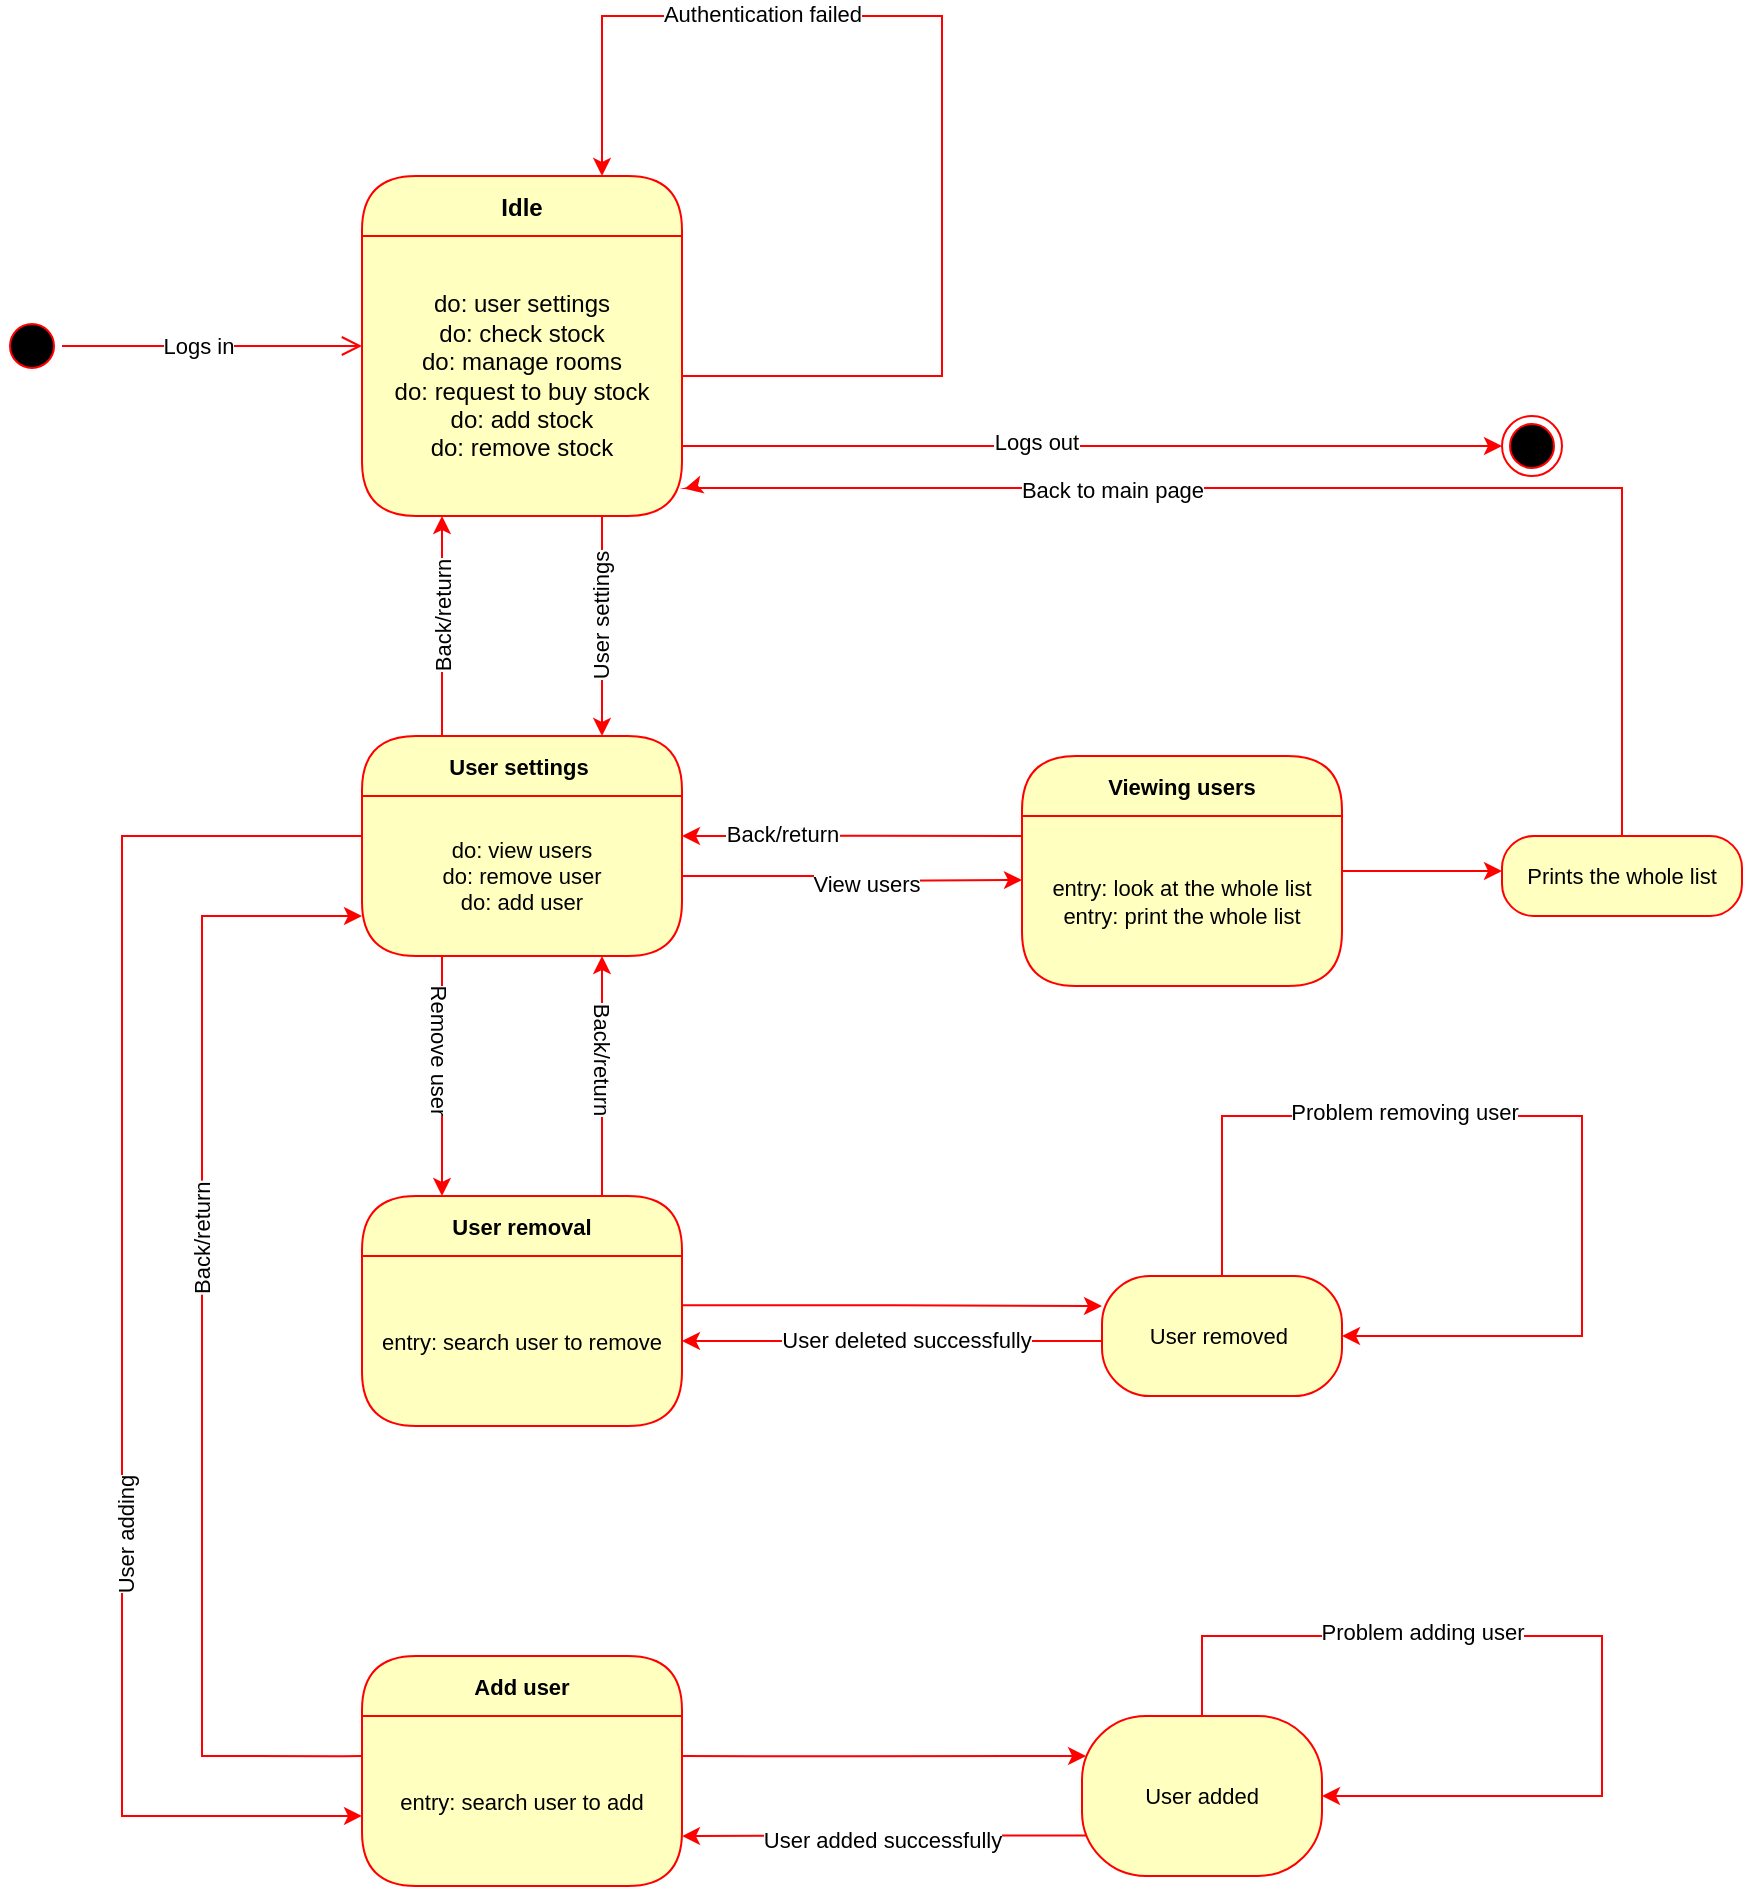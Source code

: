 <mxfile version="20.8.10" type="github">
  <diagram name="Page-1" id="BpgqNkmuJZm_dqKt8SP2">
    <mxGraphModel dx="1050" dy="1685" grid="1" gridSize="10" guides="1" tooltips="1" connect="1" arrows="1" fold="0" page="1" pageScale="1" pageWidth="850" pageHeight="1100" math="0" shadow="0">
      <root>
        <mxCell id="0" />
        <mxCell id="1" parent="0" />
        <mxCell id="Jtu4Si_-9lb6fWam_Yyo-1" value="" style="ellipse;html=1;shape=startState;fillColor=#000000;strokeColor=#ff0000;" parent="1" vertex="1">
          <mxGeometry x="60" y="140" width="30" height="30" as="geometry" />
        </mxCell>
        <mxCell id="Jtu4Si_-9lb6fWam_Yyo-2" value="" style="edgeStyle=orthogonalEdgeStyle;html=1;verticalAlign=bottom;endArrow=open;endSize=8;strokeColor=#ff0000;rounded=0;" parent="1" source="Jtu4Si_-9lb6fWam_Yyo-1" edge="1">
          <mxGeometry relative="1" as="geometry">
            <mxPoint x="240" y="155" as="targetPoint" />
          </mxGeometry>
        </mxCell>
        <mxCell id="Jtu4Si_-9lb6fWam_Yyo-3" value="Logs in" style="edgeLabel;html=1;align=center;verticalAlign=middle;resizable=0;points=[];" parent="Jtu4Si_-9lb6fWam_Yyo-2" vertex="1" connectable="0">
          <mxGeometry x="-0.102" y="-2" relative="1" as="geometry">
            <mxPoint y="-2" as="offset" />
          </mxGeometry>
        </mxCell>
        <mxCell id="Jtu4Si_-9lb6fWam_Yyo-17" value="Idle" style="swimlane;fontStyle=1;align=center;verticalAlign=middle;childLayout=stackLayout;horizontal=1;startSize=30;horizontalStack=0;resizeParent=0;resizeLast=1;container=0;fontColor=#000000;collapsible=0;rounded=1;arcSize=30;strokeColor=#ff0000;fillColor=#ffffc0;swimlaneFillColor=#ffffc0;dropTarget=0;" parent="1" vertex="1">
          <mxGeometry x="240" y="70" width="160" height="170" as="geometry" />
        </mxCell>
        <mxCell id="Jtu4Si_-9lb6fWam_Yyo-18" value="do: user settings&lt;br&gt;do: check stock&lt;br&gt;do: manage rooms&lt;br&gt;do: request to buy stock&lt;br&gt;do: add stock&lt;br&gt;do: remove stock" style="text;html=1;strokeColor=none;fillColor=none;align=center;verticalAlign=middle;spacingLeft=4;spacingRight=4;whiteSpace=wrap;overflow=hidden;rotatable=0;fontColor=#000000;" parent="Jtu4Si_-9lb6fWam_Yyo-17" vertex="1">
          <mxGeometry y="30" width="160" height="140" as="geometry" />
        </mxCell>
        <mxCell id="Jtu4Si_-9lb6fWam_Yyo-51" style="edgeStyle=orthogonalEdgeStyle;shape=connector;rounded=0;orthogonalLoop=1;jettySize=auto;html=1;exitX=1;exitY=0.5;exitDx=0;exitDy=0;labelBackgroundColor=default;strokeColor=#ff0000;strokeWidth=1;fontFamily=Helvetica;fontSize=11;fontColor=default;endArrow=classic;entryX=0.75;entryY=0;entryDx=0;entryDy=0;" parent="Jtu4Si_-9lb6fWam_Yyo-17" source="Jtu4Si_-9lb6fWam_Yyo-18" target="Jtu4Si_-9lb6fWam_Yyo-17" edge="1">
          <mxGeometry relative="1" as="geometry">
            <mxPoint x="400" y="99.818" as="targetPoint" />
            <Array as="points">
              <mxPoint x="290" y="100" />
              <mxPoint x="290" y="-80" />
              <mxPoint x="120" y="-80" />
            </Array>
          </mxGeometry>
        </mxCell>
        <mxCell id="Jtu4Si_-9lb6fWam_Yyo-52" value="Authentication failed" style="edgeLabel;html=1;align=center;verticalAlign=middle;resizable=0;points=[];fontSize=11;fontFamily=Helvetica;fontColor=default;" parent="Jtu4Si_-9lb6fWam_Yyo-51" vertex="1" connectable="0">
          <mxGeometry x="0.464" y="-1" relative="1" as="geometry">
            <mxPoint x="10" as="offset" />
          </mxGeometry>
        </mxCell>
        <mxCell id="Jtu4Si_-9lb6fWam_Yyo-24" value="User settings " style="swimlane;fontStyle=1;align=center;verticalAlign=middle;childLayout=stackLayout;horizontal=1;startSize=30;horizontalStack=0;resizeParent=0;resizeLast=1;container=0;fontColor=#000000;collapsible=0;rounded=1;arcSize=30;strokeColor=#ff0000;fillColor=#ffffc0;swimlaneFillColor=#ffffc0;dropTarget=0;fontFamily=Helvetica;fontSize=11;" parent="1" vertex="1">
          <mxGeometry x="240" y="350" width="160" height="110" as="geometry" />
        </mxCell>
        <mxCell id="Jtu4Si_-9lb6fWam_Yyo-25" value="do: view users&lt;br&gt;do: remove user&lt;br&gt;do: add user" style="text;html=1;strokeColor=none;fillColor=none;align=center;verticalAlign=middle;spacingLeft=4;spacingRight=4;whiteSpace=wrap;overflow=hidden;rotatable=0;fontColor=default;fontSize=11;fontFamily=Helvetica;" parent="Jtu4Si_-9lb6fWam_Yyo-24" vertex="1">
          <mxGeometry y="30" width="160" height="80" as="geometry" />
        </mxCell>
        <mxCell id="Jtu4Si_-9lb6fWam_Yyo-29" style="edgeStyle=orthogonalEdgeStyle;shape=connector;rounded=0;orthogonalLoop=1;jettySize=auto;html=1;exitX=0.25;exitY=0;exitDx=0;exitDy=0;entryX=0.25;entryY=1;entryDx=0;entryDy=0;labelBackgroundColor=default;strokeColor=#ff0000;strokeWidth=1;fontFamily=Helvetica;fontSize=11;fontColor=default;endArrow=classic;" parent="1" source="Jtu4Si_-9lb6fWam_Yyo-24" target="Jtu4Si_-9lb6fWam_Yyo-18" edge="1">
          <mxGeometry relative="1" as="geometry" />
        </mxCell>
        <mxCell id="Jtu4Si_-9lb6fWam_Yyo-30" value="Back/return" style="edgeLabel;html=1;align=center;verticalAlign=middle;resizable=0;points=[];fontSize=11;fontFamily=Helvetica;fontColor=default;rotation=-90;" parent="Jtu4Si_-9lb6fWam_Yyo-29" vertex="1" connectable="0">
          <mxGeometry x="0.204" y="-4" relative="1" as="geometry">
            <mxPoint x="-4" y="6" as="offset" />
          </mxGeometry>
        </mxCell>
        <mxCell id="Jtu4Si_-9lb6fWam_Yyo-32" style="edgeStyle=orthogonalEdgeStyle;shape=connector;rounded=0;orthogonalLoop=1;jettySize=auto;html=1;exitX=0.75;exitY=1;exitDx=0;exitDy=0;entryX=0.75;entryY=0;entryDx=0;entryDy=0;labelBackgroundColor=default;strokeColor=#ff0000;strokeWidth=1;fontFamily=Helvetica;fontSize=11;fontColor=default;endArrow=classic;" parent="1" source="Jtu4Si_-9lb6fWam_Yyo-18" target="Jtu4Si_-9lb6fWam_Yyo-24" edge="1">
          <mxGeometry relative="1" as="geometry" />
        </mxCell>
        <mxCell id="Jtu4Si_-9lb6fWam_Yyo-33" value="User settings" style="edgeLabel;html=1;align=center;verticalAlign=middle;resizable=0;points=[];fontSize=11;fontFamily=Helvetica;fontColor=default;rotation=-90;" parent="Jtu4Si_-9lb6fWam_Yyo-32" vertex="1" connectable="0">
          <mxGeometry x="-0.165" y="-1" relative="1" as="geometry">
            <mxPoint y="4" as="offset" />
          </mxGeometry>
        </mxCell>
        <mxCell id="Jtu4Si_-9lb6fWam_Yyo-34" style="edgeStyle=orthogonalEdgeStyle;shape=connector;rounded=0;orthogonalLoop=1;jettySize=auto;html=1;labelBackgroundColor=default;strokeColor=#ff0000;strokeWidth=1;fontFamily=Helvetica;fontSize=11;fontColor=default;endArrow=classic;" parent="1" source="Jtu4Si_-9lb6fWam_Yyo-25" edge="1">
          <mxGeometry relative="1" as="geometry">
            <mxPoint x="570" y="422" as="targetPoint" />
          </mxGeometry>
        </mxCell>
        <mxCell id="Jtu4Si_-9lb6fWam_Yyo-45" value="View users" style="edgeLabel;html=1;align=center;verticalAlign=middle;resizable=0;points=[];fontSize=11;fontFamily=Helvetica;fontColor=default;" parent="Jtu4Si_-9lb6fWam_Yyo-34" vertex="1" connectable="0">
          <mxGeometry x="0.097" y="-1" relative="1" as="geometry">
            <mxPoint as="offset" />
          </mxGeometry>
        </mxCell>
        <mxCell id="Jtu4Si_-9lb6fWam_Yyo-67" style="edgeStyle=orthogonalEdgeStyle;shape=connector;rounded=0;orthogonalLoop=1;jettySize=auto;html=1;labelBackgroundColor=default;strokeColor=#ff0000;strokeWidth=1;fontFamily=Helvetica;fontSize=11;fontColor=default;endArrow=classic;" parent="1" source="Jtu4Si_-9lb6fWam_Yyo-35" edge="1">
          <mxGeometry relative="1" as="geometry">
            <mxPoint x="810" y="417.5" as="targetPoint" />
          </mxGeometry>
        </mxCell>
        <mxCell id="Jtu4Si_-9lb6fWam_Yyo-35" value="Viewing users" style="swimlane;fontStyle=1;align=center;verticalAlign=middle;childLayout=stackLayout;horizontal=1;startSize=30;horizontalStack=0;resizeParent=0;resizeLast=1;container=0;fontColor=#000000;collapsible=0;rounded=1;arcSize=30;strokeColor=#ff0000;fillColor=#ffffc0;swimlaneFillColor=#ffffc0;dropTarget=0;fontFamily=Helvetica;fontSize=11;" parent="1" vertex="1">
          <mxGeometry x="570" y="360" width="160" height="115" as="geometry" />
        </mxCell>
        <mxCell id="Jtu4Si_-9lb6fWam_Yyo-36" value="entry: look at the whole list&lt;br&gt;entry: print the whole list" style="text;html=1;strokeColor=none;fillColor=none;align=center;verticalAlign=middle;spacingLeft=4;spacingRight=4;whiteSpace=wrap;overflow=hidden;rotatable=0;fontColor=default;fontSize=11;fontFamily=Helvetica;" parent="Jtu4Si_-9lb6fWam_Yyo-35" vertex="1">
          <mxGeometry y="30" width="160" height="85" as="geometry" />
        </mxCell>
        <mxCell id="Jtu4Si_-9lb6fWam_Yyo-43" style="edgeStyle=orthogonalEdgeStyle;shape=connector;rounded=0;orthogonalLoop=1;jettySize=auto;html=1;exitX=0;exitY=0.117;exitDx=0;exitDy=0;entryX=1;entryY=0.25;entryDx=0;entryDy=0;labelBackgroundColor=default;strokeColor=#ff0000;strokeWidth=1;fontFamily=Helvetica;fontSize=11;fontColor=default;endArrow=classic;exitPerimeter=0;" parent="1" source="Jtu4Si_-9lb6fWam_Yyo-36" target="Jtu4Si_-9lb6fWam_Yyo-25" edge="1">
          <mxGeometry relative="1" as="geometry">
            <mxPoint x="510" y="390" as="sourcePoint" />
            <mxPoint x="510" y="280" as="targetPoint" />
          </mxGeometry>
        </mxCell>
        <mxCell id="Jtu4Si_-9lb6fWam_Yyo-44" value="Back/return" style="edgeLabel;html=1;align=center;verticalAlign=middle;resizable=0;points=[];fontSize=11;fontFamily=Helvetica;fontColor=default;rotation=0;" parent="Jtu4Si_-9lb6fWam_Yyo-43" vertex="1" connectable="0">
          <mxGeometry x="0.204" y="-4" relative="1" as="geometry">
            <mxPoint x="-18" y="3" as="offset" />
          </mxGeometry>
        </mxCell>
        <mxCell id="Jtu4Si_-9lb6fWam_Yyo-56" value="User removal" style="swimlane;fontStyle=1;align=center;verticalAlign=middle;childLayout=stackLayout;horizontal=1;startSize=30;horizontalStack=0;resizeParent=0;resizeLast=1;container=0;fontColor=#000000;collapsible=0;rounded=1;arcSize=30;strokeColor=#ff0000;fillColor=#ffffc0;swimlaneFillColor=#ffffc0;dropTarget=0;fontFamily=Helvetica;fontSize=11;" parent="1" vertex="1">
          <mxGeometry x="240" y="580" width="160" height="115" as="geometry" />
        </mxCell>
        <mxCell id="Jtu4Si_-9lb6fWam_Yyo-57" value="entry: search user to remove" style="text;html=1;strokeColor=none;fillColor=none;align=center;verticalAlign=middle;spacingLeft=4;spacingRight=4;whiteSpace=wrap;overflow=hidden;rotatable=0;fontColor=default;fontSize=11;fontFamily=Helvetica;" parent="Jtu4Si_-9lb6fWam_Yyo-56" vertex="1">
          <mxGeometry y="30" width="160" height="85" as="geometry" />
        </mxCell>
        <mxCell id="Jtu4Si_-9lb6fWam_Yyo-58" style="edgeStyle=orthogonalEdgeStyle;shape=connector;rounded=0;orthogonalLoop=1;jettySize=auto;html=1;exitX=0.75;exitY=0;exitDx=0;exitDy=0;entryX=0.75;entryY=1;entryDx=0;entryDy=0;labelBackgroundColor=default;strokeColor=#ff0000;strokeWidth=1;fontFamily=Helvetica;fontSize=11;fontColor=default;endArrow=classic;" parent="1" source="Jtu4Si_-9lb6fWam_Yyo-56" target="Jtu4Si_-9lb6fWam_Yyo-25" edge="1">
          <mxGeometry relative="1" as="geometry">
            <mxPoint x="400" y="520.055" as="sourcePoint" />
            <mxPoint x="230.48" y="520" as="targetPoint" />
          </mxGeometry>
        </mxCell>
        <mxCell id="Jtu4Si_-9lb6fWam_Yyo-59" value="Back/return" style="edgeLabel;html=1;align=center;verticalAlign=middle;resizable=0;points=[];fontSize=11;fontFamily=Helvetica;fontColor=default;rotation=90;" parent="Jtu4Si_-9lb6fWam_Yyo-58" vertex="1" connectable="0">
          <mxGeometry x="0.204" y="-4" relative="1" as="geometry">
            <mxPoint x="-4" y="3" as="offset" />
          </mxGeometry>
        </mxCell>
        <mxCell id="Jtu4Si_-9lb6fWam_Yyo-60" style="edgeStyle=orthogonalEdgeStyle;shape=connector;rounded=0;orthogonalLoop=1;jettySize=auto;html=1;exitX=0.25;exitY=1;exitDx=0;exitDy=0;entryX=0.25;entryY=0;entryDx=0;entryDy=0;labelBackgroundColor=default;strokeColor=#ff0000;strokeWidth=1;fontFamily=Helvetica;fontSize=11;fontColor=default;endArrow=classic;" parent="1" source="Jtu4Si_-9lb6fWam_Yyo-25" target="Jtu4Si_-9lb6fWam_Yyo-56" edge="1">
          <mxGeometry relative="1" as="geometry" />
        </mxCell>
        <mxCell id="Jtu4Si_-9lb6fWam_Yyo-61" value="Remove user" style="edgeLabel;html=1;align=center;verticalAlign=middle;resizable=0;points=[];fontSize=11;fontFamily=Helvetica;fontColor=default;rotation=90;" parent="Jtu4Si_-9lb6fWam_Yyo-60" vertex="1" connectable="0">
          <mxGeometry x="-0.221" y="-1" relative="1" as="geometry">
            <mxPoint as="offset" />
          </mxGeometry>
        </mxCell>
        <mxCell id="Jtu4Si_-9lb6fWam_Yyo-64" style="edgeStyle=orthogonalEdgeStyle;shape=connector;rounded=0;orthogonalLoop=1;jettySize=auto;html=1;exitX=1;exitY=0.75;exitDx=0;exitDy=0;labelBackgroundColor=default;strokeColor=#ff0000;strokeWidth=1;fontFamily=Helvetica;fontSize=11;fontColor=default;endArrow=classic;" parent="1" source="Jtu4Si_-9lb6fWam_Yyo-18" edge="1">
          <mxGeometry relative="1" as="geometry">
            <mxPoint x="810" y="205" as="targetPoint" />
          </mxGeometry>
        </mxCell>
        <mxCell id="Jtu4Si_-9lb6fWam_Yyo-66" value="Logs out" style="edgeLabel;html=1;align=center;verticalAlign=middle;resizable=0;points=[];fontSize=11;fontFamily=Helvetica;fontColor=default;" parent="Jtu4Si_-9lb6fWam_Yyo-64" vertex="1" connectable="0">
          <mxGeometry x="-0.14" y="2" relative="1" as="geometry">
            <mxPoint as="offset" />
          </mxGeometry>
        </mxCell>
        <mxCell id="Jtu4Si_-9lb6fWam_Yyo-65" value="" style="ellipse;html=1;shape=endState;fillColor=#000000;strokeColor=#ff0000;fontFamily=Helvetica;fontSize=11;fontColor=default;" parent="1" vertex="1">
          <mxGeometry x="810" y="190" width="30" height="30" as="geometry" />
        </mxCell>
        <mxCell id="Jtu4Si_-9lb6fWam_Yyo-70" style="edgeStyle=orthogonalEdgeStyle;shape=connector;rounded=0;orthogonalLoop=1;jettySize=auto;html=1;labelBackgroundColor=default;strokeColor=#ff0000;strokeWidth=1;fontFamily=Helvetica;fontSize=11;fontColor=default;endArrow=classic;entryX=1.008;entryY=0.903;entryDx=0;entryDy=0;entryPerimeter=0;" parent="1" source="Jtu4Si_-9lb6fWam_Yyo-68" target="Jtu4Si_-9lb6fWam_Yyo-18" edge="1">
          <mxGeometry relative="1" as="geometry">
            <Array as="points">
              <mxPoint x="870" y="226" />
              <mxPoint x="403" y="226" />
            </Array>
          </mxGeometry>
        </mxCell>
        <mxCell id="Jtu4Si_-9lb6fWam_Yyo-71" value="Back to main page" style="edgeLabel;html=1;align=center;verticalAlign=middle;resizable=0;points=[];fontSize=11;fontFamily=Helvetica;fontColor=default;" parent="Jtu4Si_-9lb6fWam_Yyo-70" vertex="1" connectable="0">
          <mxGeometry x="0.336" y="1" relative="1" as="geometry">
            <mxPoint as="offset" />
          </mxGeometry>
        </mxCell>
        <mxCell id="Jtu4Si_-9lb6fWam_Yyo-68" value="Prints the whole list" style="rounded=1;whiteSpace=wrap;html=1;arcSize=40;fontColor=#000000;fillColor=#ffffc0;strokeColor=#ff0000;fontFamily=Helvetica;fontSize=11;" parent="1" vertex="1">
          <mxGeometry x="810" y="400" width="120" height="40" as="geometry" />
        </mxCell>
        <mxCell id="Jtu4Si_-9lb6fWam_Yyo-73" style="edgeStyle=orthogonalEdgeStyle;shape=connector;rounded=0;orthogonalLoop=1;jettySize=auto;html=1;exitX=0.999;exitY=0.289;exitDx=0;exitDy=0;labelBackgroundColor=default;strokeColor=#ff0000;strokeWidth=1;fontFamily=Helvetica;fontSize=11;fontColor=default;endArrow=classic;entryX=0;entryY=0.25;entryDx=0;entryDy=0;exitPerimeter=0;" parent="1" source="Jtu4Si_-9lb6fWam_Yyo-57" target="Jtu4Si_-9lb6fWam_Yyo-77" edge="1">
          <mxGeometry relative="1" as="geometry">
            <mxPoint x="610.0" y="631.061" as="targetPoint" />
          </mxGeometry>
        </mxCell>
        <mxCell id="Jtu4Si_-9lb6fWam_Yyo-80" style="edgeStyle=orthogonalEdgeStyle;shape=connector;rounded=0;orthogonalLoop=1;jettySize=auto;html=1;labelBackgroundColor=default;strokeColor=#ff0000;strokeWidth=1;fontFamily=Helvetica;fontSize=11;fontColor=default;endArrow=classic;entryX=1;entryY=0.5;entryDx=0;entryDy=0;" parent="1" source="Jtu4Si_-9lb6fWam_Yyo-77" target="Jtu4Si_-9lb6fWam_Yyo-77" edge="1">
          <mxGeometry relative="1" as="geometry">
            <mxPoint x="740" y="540" as="targetPoint" />
            <Array as="points">
              <mxPoint x="670" y="540" />
              <mxPoint x="850" y="540" />
              <mxPoint x="850" y="650" />
            </Array>
          </mxGeometry>
        </mxCell>
        <mxCell id="Jtu4Si_-9lb6fWam_Yyo-84" value="&lt;br&gt;&lt;br&gt;" style="edgeLabel;html=1;align=center;verticalAlign=middle;resizable=0;points=[];fontSize=11;fontFamily=Helvetica;fontColor=default;" parent="Jtu4Si_-9lb6fWam_Yyo-80" vertex="1" connectable="0">
          <mxGeometry x="-0.379" y="2" relative="1" as="geometry">
            <mxPoint as="offset" />
          </mxGeometry>
        </mxCell>
        <mxCell id="Jtu4Si_-9lb6fWam_Yyo-97" value="Problem removing user" style="edgeLabel;html=1;align=center;verticalAlign=middle;resizable=0;points=[];fontSize=11;fontFamily=Helvetica;fontColor=default;" parent="Jtu4Si_-9lb6fWam_Yyo-80" vertex="1" connectable="0">
          <mxGeometry x="-0.251" y="2" relative="1" as="geometry">
            <mxPoint x="-13" as="offset" />
          </mxGeometry>
        </mxCell>
        <mxCell id="Jtu4Si_-9lb6fWam_Yyo-77" value="User removed&amp;nbsp;" style="rounded=1;whiteSpace=wrap;html=1;arcSize=40;fontColor=#000000;fillColor=#ffffc0;strokeColor=#ff0000;fontFamily=Helvetica;fontSize=11;" parent="1" vertex="1">
          <mxGeometry x="610" y="620" width="120" height="60" as="geometry" />
        </mxCell>
        <mxCell id="Jtu4Si_-9lb6fWam_Yyo-79" style="edgeStyle=orthogonalEdgeStyle;shape=connector;rounded=0;orthogonalLoop=1;jettySize=auto;html=1;exitX=0.002;exitY=0.541;exitDx=0;exitDy=0;entryX=1;entryY=0.5;entryDx=0;entryDy=0;labelBackgroundColor=default;strokeColor=#ff0000;strokeWidth=1;fontFamily=Helvetica;fontSize=11;fontColor=default;endArrow=classic;exitPerimeter=0;" parent="1" source="Jtu4Si_-9lb6fWam_Yyo-77" target="Jtu4Si_-9lb6fWam_Yyo-57" edge="1">
          <mxGeometry relative="1" as="geometry" />
        </mxCell>
        <mxCell id="Jtu4Si_-9lb6fWam_Yyo-83" value="User deleted successfully" style="edgeLabel;html=1;align=center;verticalAlign=middle;resizable=0;points=[];fontSize=11;fontFamily=Helvetica;fontColor=default;" parent="Jtu4Si_-9lb6fWam_Yyo-79" vertex="1" connectable="0">
          <mxGeometry x="-0.063" y="-1" relative="1" as="geometry">
            <mxPoint as="offset" />
          </mxGeometry>
        </mxCell>
        <mxCell id="Jtu4Si_-9lb6fWam_Yyo-86" style="edgeStyle=orthogonalEdgeStyle;shape=connector;rounded=0;orthogonalLoop=1;jettySize=auto;html=1;exitX=0;exitY=0.25;exitDx=0;exitDy=0;labelBackgroundColor=default;strokeColor=#ff0000;strokeWidth=1;fontFamily=Helvetica;fontSize=11;fontColor=default;endArrow=classic;entryX=0;entryY=0.588;entryDx=0;entryDy=0;entryPerimeter=0;" parent="1" source="Jtu4Si_-9lb6fWam_Yyo-25" target="Jtu4Si_-9lb6fWam_Yyo-88" edge="1">
          <mxGeometry relative="1" as="geometry">
            <mxPoint x="190" y="890" as="targetPoint" />
            <Array as="points">
              <mxPoint x="120" y="400" />
              <mxPoint x="120" y="890" />
            </Array>
          </mxGeometry>
        </mxCell>
        <mxCell id="AiHAVAKrmskd6c4UxiJu-2" value="User adding" style="edgeLabel;html=1;align=center;verticalAlign=middle;resizable=0;points=[];fontSize=11;fontFamily=Helvetica;fontColor=default;rotation=-90;" parent="Jtu4Si_-9lb6fWam_Yyo-86" vertex="1" connectable="0">
          <mxGeometry x="-0.119" y="2" relative="1" as="geometry">
            <mxPoint y="148" as="offset" />
          </mxGeometry>
        </mxCell>
        <mxCell id="Jtu4Si_-9lb6fWam_Yyo-87" value="Add user" style="swimlane;fontStyle=1;align=center;verticalAlign=middle;childLayout=stackLayout;horizontal=1;startSize=30;horizontalStack=0;resizeParent=0;resizeLast=1;container=0;fontColor=#000000;collapsible=0;rounded=1;arcSize=30;strokeColor=#ff0000;fillColor=#ffffc0;swimlaneFillColor=#ffffc0;dropTarget=0;fontFamily=Helvetica;fontSize=11;" parent="1" vertex="1">
          <mxGeometry x="240" y="810" width="160" height="115" as="geometry" />
        </mxCell>
        <mxCell id="Jtu4Si_-9lb6fWam_Yyo-88" value="entry: search user to add" style="text;html=1;strokeColor=none;fillColor=none;align=center;verticalAlign=middle;spacingLeft=4;spacingRight=4;whiteSpace=wrap;overflow=hidden;rotatable=0;fontColor=default;fontSize=11;fontFamily=Helvetica;" parent="Jtu4Si_-9lb6fWam_Yyo-87" vertex="1">
          <mxGeometry y="30" width="160" height="85" as="geometry" />
        </mxCell>
        <mxCell id="Jtu4Si_-9lb6fWam_Yyo-89" style="edgeStyle=orthogonalEdgeStyle;shape=connector;rounded=0;orthogonalLoop=1;jettySize=auto;html=1;exitX=1;exitY=0.236;exitDx=0;exitDy=0;labelBackgroundColor=default;strokeColor=#ff0000;strokeWidth=1;fontFamily=Helvetica;fontSize=11;fontColor=default;endArrow=classic;exitPerimeter=0;entryX=0.017;entryY=0.25;entryDx=0;entryDy=0;entryPerimeter=0;" parent="1" source="Jtu4Si_-9lb6fWam_Yyo-88" target="Jtu4Si_-9lb6fWam_Yyo-93" edge="1">
          <mxGeometry relative="1" as="geometry">
            <mxPoint x="600" y="860" as="targetPoint" />
            <Array as="points">
              <mxPoint x="480" y="860" />
            </Array>
          </mxGeometry>
        </mxCell>
        <mxCell id="Jtu4Si_-9lb6fWam_Yyo-90" style="edgeStyle=orthogonalEdgeStyle;shape=connector;rounded=0;orthogonalLoop=1;jettySize=auto;html=1;labelBackgroundColor=default;strokeColor=#ff0000;strokeWidth=1;fontFamily=Helvetica;fontSize=11;fontColor=default;endArrow=classic;exitX=0.023;exitY=0.747;exitDx=0;exitDy=0;exitPerimeter=0;" parent="1" source="Jtu4Si_-9lb6fWam_Yyo-93" edge="1">
          <mxGeometry relative="1" as="geometry">
            <mxPoint x="400" y="900.06" as="targetPoint" />
            <mxPoint x="600" y="900" as="sourcePoint" />
            <Array as="points">
              <mxPoint x="480" y="900" />
            </Array>
          </mxGeometry>
        </mxCell>
        <mxCell id="Jtu4Si_-9lb6fWam_Yyo-98" value="User added successfully" style="edgeLabel;html=1;align=center;verticalAlign=middle;resizable=0;points=[];fontSize=11;fontFamily=Helvetica;fontColor=default;" parent="Jtu4Si_-9lb6fWam_Yyo-90" vertex="1" connectable="0">
          <mxGeometry x="-0.093" y="2" relative="1" as="geometry">
            <mxPoint x="-11" as="offset" />
          </mxGeometry>
        </mxCell>
        <mxCell id="Jtu4Si_-9lb6fWam_Yyo-93" value="User added" style="rounded=1;whiteSpace=wrap;html=1;arcSize=40;fontColor=#000000;fillColor=#ffffc0;strokeColor=#ff0000;fontFamily=Helvetica;fontSize=11;" parent="1" vertex="1">
          <mxGeometry x="600" y="840" width="120" height="80" as="geometry" />
        </mxCell>
        <mxCell id="Jtu4Si_-9lb6fWam_Yyo-95" style="edgeStyle=orthogonalEdgeStyle;shape=connector;rounded=0;orthogonalLoop=1;jettySize=auto;html=1;entryX=1;entryY=0.5;entryDx=0;entryDy=0;labelBackgroundColor=default;strokeColor=#ff0000;strokeWidth=1;fontFamily=Helvetica;fontSize=11;fontColor=default;endArrow=classic;" parent="1" source="Jtu4Si_-9lb6fWam_Yyo-93" target="Jtu4Si_-9lb6fWam_Yyo-93" edge="1">
          <mxGeometry relative="1" as="geometry">
            <Array as="points">
              <mxPoint x="660" y="800" />
              <mxPoint x="860" y="800" />
              <mxPoint x="860" y="880" />
            </Array>
          </mxGeometry>
        </mxCell>
        <mxCell id="Jtu4Si_-9lb6fWam_Yyo-96" value="Problem adding user" style="edgeLabel;html=1;align=center;verticalAlign=middle;resizable=0;points=[];fontSize=11;fontFamily=Helvetica;fontColor=default;" parent="Jtu4Si_-9lb6fWam_Yyo-95" vertex="1" connectable="0">
          <mxGeometry x="-0.492" y="2" relative="1" as="geometry">
            <mxPoint x="33" as="offset" />
          </mxGeometry>
        </mxCell>
        <mxCell id="Jtu4Si_-9lb6fWam_Yyo-85" style="edgeStyle=orthogonalEdgeStyle;shape=connector;rounded=0;orthogonalLoop=1;jettySize=auto;html=1;labelBackgroundColor=default;strokeColor=#ff0000;strokeWidth=1;fontFamily=Helvetica;fontSize=11;fontColor=default;endArrow=classic;exitX=-0.001;exitY=0.236;exitDx=0;exitDy=0;entryX=0;entryY=0.75;entryDx=0;entryDy=0;exitPerimeter=0;" parent="1" source="Jtu4Si_-9lb6fWam_Yyo-88" target="Jtu4Si_-9lb6fWam_Yyo-25" edge="1">
          <mxGeometry relative="1" as="geometry">
            <Array as="points">
              <mxPoint x="230" y="860" />
              <mxPoint x="160" y="860" />
              <mxPoint x="160" y="440" />
            </Array>
            <mxPoint x="230" y="860" as="sourcePoint" />
          </mxGeometry>
        </mxCell>
        <mxCell id="AiHAVAKrmskd6c4UxiJu-1" value="Back/return" style="edgeLabel;html=1;align=center;verticalAlign=middle;resizable=0;points=[];fontSize=11;fontFamily=Helvetica;fontColor=default;rotation=-90;" parent="Jtu4Si_-9lb6fWam_Yyo-85" vertex="1" connectable="0">
          <mxGeometry x="0.167" relative="1" as="geometry">
            <mxPoint as="offset" />
          </mxGeometry>
        </mxCell>
      </root>
    </mxGraphModel>
  </diagram>
</mxfile>
